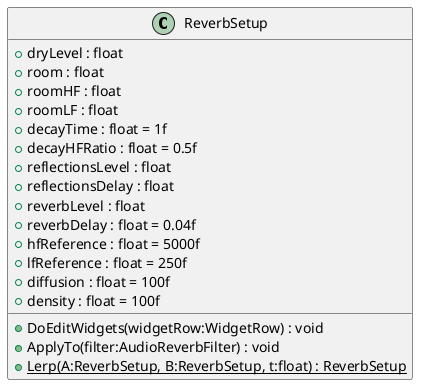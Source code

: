 @startuml
class ReverbSetup {
    + dryLevel : float
    + room : float
    + roomHF : float
    + roomLF : float
    + decayTime : float = 1f
    + decayHFRatio : float = 0.5f
    + reflectionsLevel : float
    + reflectionsDelay : float
    + reverbLevel : float
    + reverbDelay : float = 0.04f
    + hfReference : float = 5000f
    + lfReference : float = 250f
    + diffusion : float = 100f
    + density : float = 100f
    + DoEditWidgets(widgetRow:WidgetRow) : void
    + ApplyTo(filter:AudioReverbFilter) : void
    + {static} Lerp(A:ReverbSetup, B:ReverbSetup, t:float) : ReverbSetup
}
@enduml
